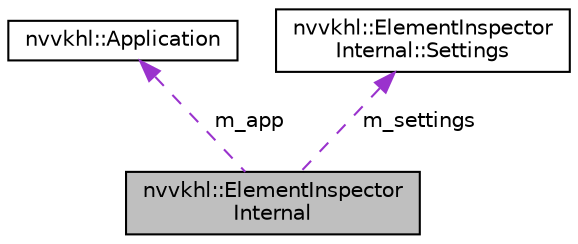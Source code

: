 digraph "nvvkhl::ElementInspectorInternal"
{
 // LATEX_PDF_SIZE
  edge [fontname="Helvetica",fontsize="10",labelfontname="Helvetica",labelfontsize="10"];
  node [fontname="Helvetica",fontsize="10",shape=record];
  Node1 [label="nvvkhl::ElementInspector\lInternal",height=0.2,width=0.4,color="black", fillcolor="grey75", style="filled", fontcolor="black",tooltip=" "];
  Node2 -> Node1 [dir="back",color="darkorchid3",fontsize="10",style="dashed",label=" m_app" ,fontname="Helvetica"];
  Node2 [label="nvvkhl::Application",height=0.2,width=0.4,color="black", fillcolor="white", style="filled",URL="$classnvvkhl_1_1_application.html",tooltip=" "];
  Node3 -> Node1 [dir="back",color="darkorchid3",fontsize="10",style="dashed",label=" m_settings" ,fontname="Helvetica"];
  Node3 [label="nvvkhl::ElementInspector\lInternal::Settings",height=0.2,width=0.4,color="black", fillcolor="white", style="filled",URL="$structnvvkhl_1_1_element_inspector_internal_1_1_settings.html",tooltip=" "];
}
